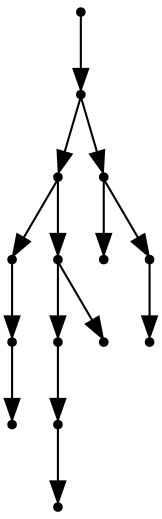 digraph {
  14 [shape=point];
  13 [shape=point];
  8 [shape=point];
  2 [shape=point];
  1 [shape=point];
  0 [shape=point];
  7 [shape=point];
  5 [shape=point];
  4 [shape=point];
  3 [shape=point];
  6 [shape=point];
  12 [shape=point];
  9 [shape=point];
  11 [shape=point];
  10 [shape=point];
14 -> 13;
13 -> 8;
8 -> 2;
2 -> 1;
1 -> 0;
8 -> 7;
7 -> 5;
5 -> 4;
4 -> 3;
7 -> 6;
13 -> 12;
12 -> 9;
12 -> 11;
11 -> 10;
}
